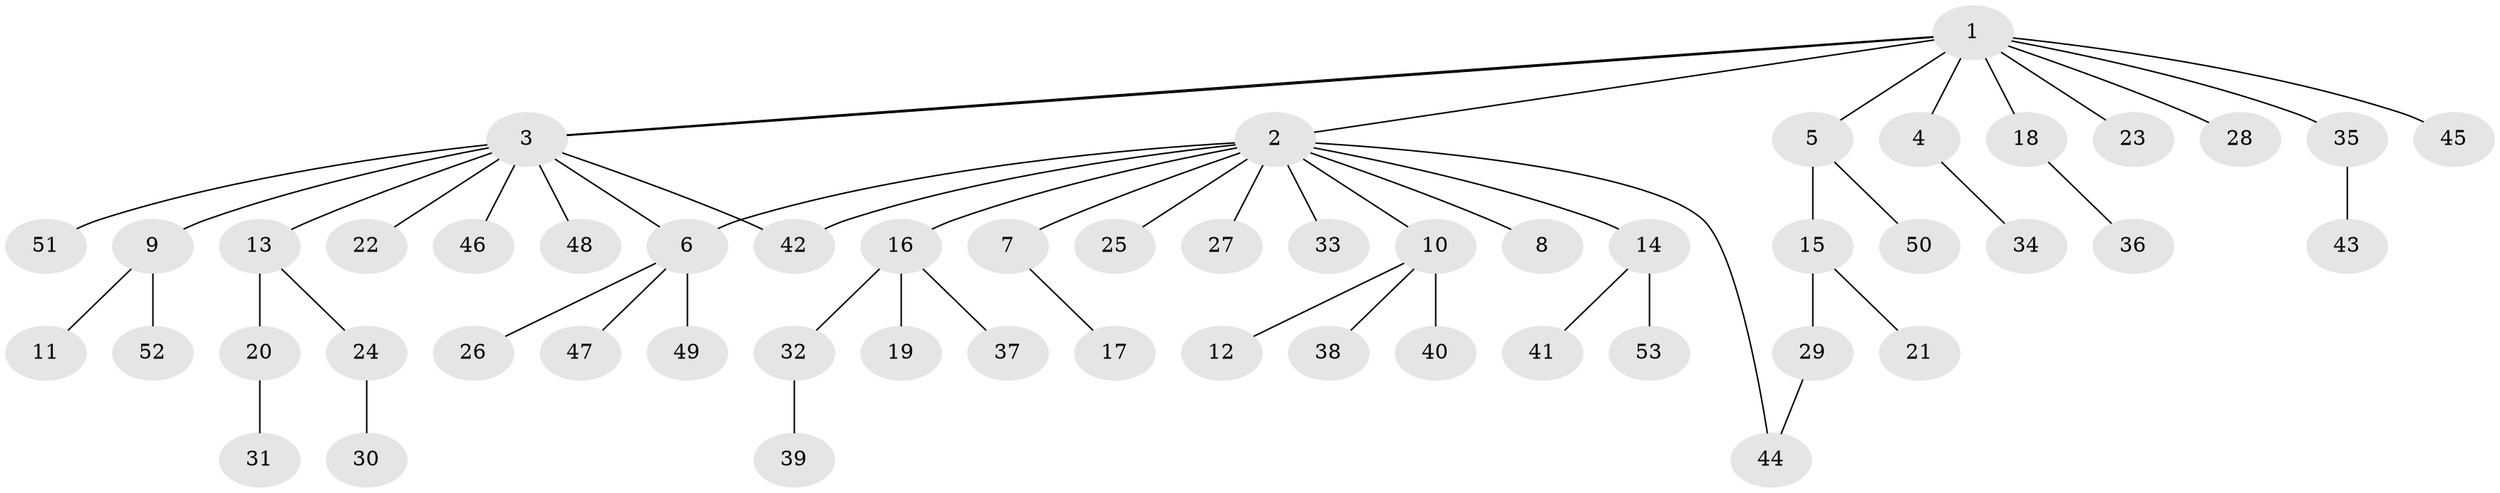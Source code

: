 // Generated by graph-tools (version 1.1) at 2025/11/02/27/25 16:11:15]
// undirected, 53 vertices, 56 edges
graph export_dot {
graph [start="1"]
  node [color=gray90,style=filled];
  1;
  2;
  3;
  4;
  5;
  6;
  7;
  8;
  9;
  10;
  11;
  12;
  13;
  14;
  15;
  16;
  17;
  18;
  19;
  20;
  21;
  22;
  23;
  24;
  25;
  26;
  27;
  28;
  29;
  30;
  31;
  32;
  33;
  34;
  35;
  36;
  37;
  38;
  39;
  40;
  41;
  42;
  43;
  44;
  45;
  46;
  47;
  48;
  49;
  50;
  51;
  52;
  53;
  1 -- 2;
  1 -- 3;
  1 -- 3;
  1 -- 4;
  1 -- 5;
  1 -- 18;
  1 -- 23;
  1 -- 28;
  1 -- 35;
  1 -- 45;
  2 -- 6;
  2 -- 7;
  2 -- 8;
  2 -- 10;
  2 -- 14;
  2 -- 16;
  2 -- 25;
  2 -- 27;
  2 -- 33;
  2 -- 42;
  2 -- 44;
  3 -- 6;
  3 -- 9;
  3 -- 13;
  3 -- 22;
  3 -- 42;
  3 -- 46;
  3 -- 48;
  3 -- 51;
  4 -- 34;
  5 -- 15;
  5 -- 50;
  6 -- 26;
  6 -- 47;
  6 -- 49;
  7 -- 17;
  9 -- 11;
  9 -- 52;
  10 -- 12;
  10 -- 38;
  10 -- 40;
  13 -- 20;
  13 -- 24;
  14 -- 41;
  14 -- 53;
  15 -- 21;
  15 -- 29;
  16 -- 19;
  16 -- 32;
  16 -- 37;
  18 -- 36;
  20 -- 31;
  24 -- 30;
  29 -- 44;
  32 -- 39;
  35 -- 43;
}
